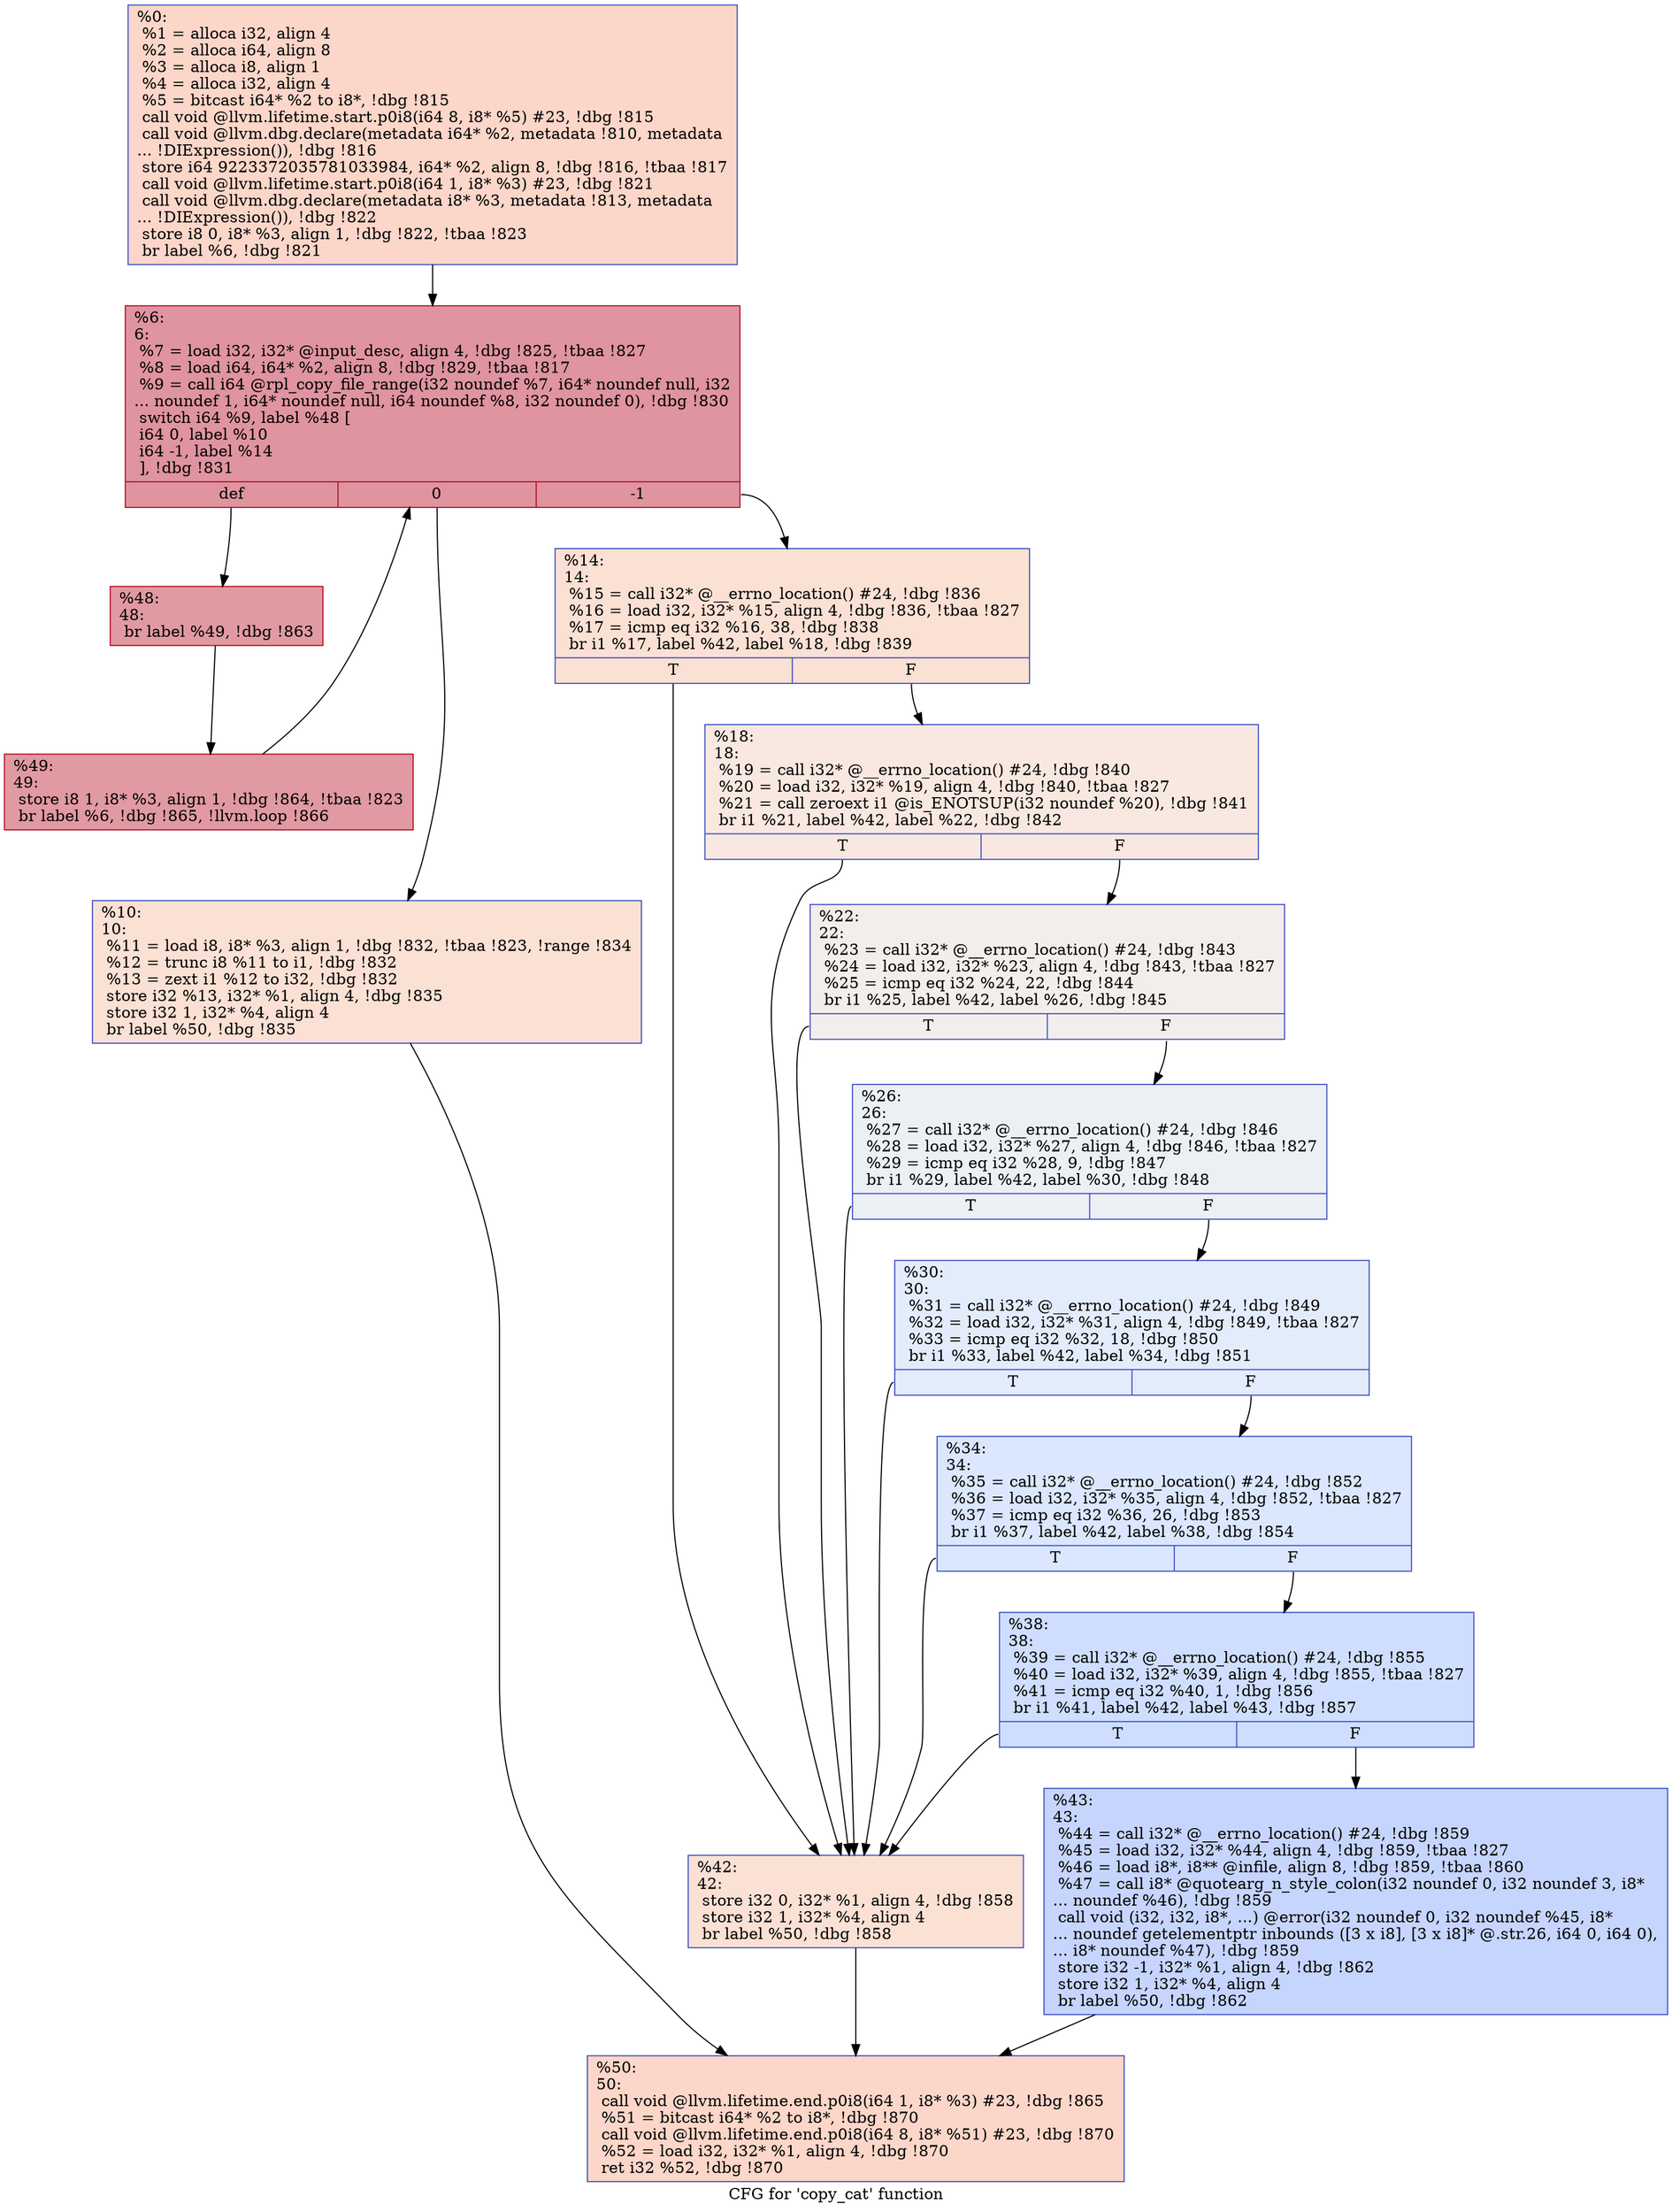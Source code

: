digraph "CFG for 'copy_cat' function" {
	label="CFG for 'copy_cat' function";

	Node0x7cb820 [shape=record,color="#3d50c3ff", style=filled, fillcolor="#f6a38570",label="{%0:\l  %1 = alloca i32, align 4\l  %2 = alloca i64, align 8\l  %3 = alloca i8, align 1\l  %4 = alloca i32, align 4\l  %5 = bitcast i64* %2 to i8*, !dbg !815\l  call void @llvm.lifetime.start.p0i8(i64 8, i8* %5) #23, !dbg !815\l  call void @llvm.dbg.declare(metadata i64* %2, metadata !810, metadata\l... !DIExpression()), !dbg !816\l  store i64 9223372035781033984, i64* %2, align 8, !dbg !816, !tbaa !817\l  call void @llvm.lifetime.start.p0i8(i64 1, i8* %3) #23, !dbg !821\l  call void @llvm.dbg.declare(metadata i8* %3, metadata !813, metadata\l... !DIExpression()), !dbg !822\l  store i8 0, i8* %3, align 1, !dbg !822, !tbaa !823\l  br label %6, !dbg !821\l}"];
	Node0x7cb820 -> Node0x7cb8f0;
	Node0x7cb8f0 [shape=record,color="#b70d28ff", style=filled, fillcolor="#b70d2870",label="{%6:\l6:                                                \l  %7 = load i32, i32* @input_desc, align 4, !dbg !825, !tbaa !827\l  %8 = load i64, i64* %2, align 8, !dbg !829, !tbaa !817\l  %9 = call i64 @rpl_copy_file_range(i32 noundef %7, i64* noundef null, i32\l... noundef 1, i64* noundef null, i64 noundef %8, i32 noundef 0), !dbg !830\l  switch i64 %9, label %48 [\l    i64 0, label %10\l    i64 -1, label %14\l  ], !dbg !831\l|{<s0>def|<s1>0|<s2>-1}}"];
	Node0x7cb8f0:s0 -> Node0x7cbc60;
	Node0x7cb8f0:s1 -> Node0x7cb940;
	Node0x7cb8f0:s2 -> Node0x7cb990;
	Node0x7cb940 [shape=record,color="#3d50c3ff", style=filled, fillcolor="#f7b99e70",label="{%10:\l10:                                               \l  %11 = load i8, i8* %3, align 1, !dbg !832, !tbaa !823, !range !834\l  %12 = trunc i8 %11 to i1, !dbg !832\l  %13 = zext i1 %12 to i32, !dbg !832\l  store i32 %13, i32* %1, align 4, !dbg !835\l  store i32 1, i32* %4, align 4\l  br label %50, !dbg !835\l}"];
	Node0x7cb940 -> Node0x7cbd00;
	Node0x7cb990 [shape=record,color="#3d50c3ff", style=filled, fillcolor="#f7b99e70",label="{%14:\l14:                                               \l  %15 = call i32* @__errno_location() #24, !dbg !836\l  %16 = load i32, i32* %15, align 4, !dbg !836, !tbaa !827\l  %17 = icmp eq i32 %16, 38, !dbg !838\l  br i1 %17, label %42, label %18, !dbg !839\l|{<s0>T|<s1>F}}"];
	Node0x7cb990:s0 -> Node0x7cbbc0;
	Node0x7cb990:s1 -> Node0x7cb9e0;
	Node0x7cb9e0 [shape=record,color="#3d50c3ff", style=filled, fillcolor="#f1ccb870",label="{%18:\l18:                                               \l  %19 = call i32* @__errno_location() #24, !dbg !840\l  %20 = load i32, i32* %19, align 4, !dbg !840, !tbaa !827\l  %21 = call zeroext i1 @is_ENOTSUP(i32 noundef %20), !dbg !841\l  br i1 %21, label %42, label %22, !dbg !842\l|{<s0>T|<s1>F}}"];
	Node0x7cb9e0:s0 -> Node0x7cbbc0;
	Node0x7cb9e0:s1 -> Node0x7cba30;
	Node0x7cba30 [shape=record,color="#3d50c3ff", style=filled, fillcolor="#e5d8d170",label="{%22:\l22:                                               \l  %23 = call i32* @__errno_location() #24, !dbg !843\l  %24 = load i32, i32* %23, align 4, !dbg !843, !tbaa !827\l  %25 = icmp eq i32 %24, 22, !dbg !844\l  br i1 %25, label %42, label %26, !dbg !845\l|{<s0>T|<s1>F}}"];
	Node0x7cba30:s0 -> Node0x7cbbc0;
	Node0x7cba30:s1 -> Node0x7cba80;
	Node0x7cba80 [shape=record,color="#3d50c3ff", style=filled, fillcolor="#d4dbe670",label="{%26:\l26:                                               \l  %27 = call i32* @__errno_location() #24, !dbg !846\l  %28 = load i32, i32* %27, align 4, !dbg !846, !tbaa !827\l  %29 = icmp eq i32 %28, 9, !dbg !847\l  br i1 %29, label %42, label %30, !dbg !848\l|{<s0>T|<s1>F}}"];
	Node0x7cba80:s0 -> Node0x7cbbc0;
	Node0x7cba80:s1 -> Node0x7cbad0;
	Node0x7cbad0 [shape=record,color="#3d50c3ff", style=filled, fillcolor="#bfd3f670",label="{%30:\l30:                                               \l  %31 = call i32* @__errno_location() #24, !dbg !849\l  %32 = load i32, i32* %31, align 4, !dbg !849, !tbaa !827\l  %33 = icmp eq i32 %32, 18, !dbg !850\l  br i1 %33, label %42, label %34, !dbg !851\l|{<s0>T|<s1>F}}"];
	Node0x7cbad0:s0 -> Node0x7cbbc0;
	Node0x7cbad0:s1 -> Node0x7cbb20;
	Node0x7cbb20 [shape=record,color="#3d50c3ff", style=filled, fillcolor="#abc8fd70",label="{%34:\l34:                                               \l  %35 = call i32* @__errno_location() #24, !dbg !852\l  %36 = load i32, i32* %35, align 4, !dbg !852, !tbaa !827\l  %37 = icmp eq i32 %36, 26, !dbg !853\l  br i1 %37, label %42, label %38, !dbg !854\l|{<s0>T|<s1>F}}"];
	Node0x7cbb20:s0 -> Node0x7cbbc0;
	Node0x7cbb20:s1 -> Node0x7cbb70;
	Node0x7cbb70 [shape=record,color="#3d50c3ff", style=filled, fillcolor="#93b5fe70",label="{%38:\l38:                                               \l  %39 = call i32* @__errno_location() #24, !dbg !855\l  %40 = load i32, i32* %39, align 4, !dbg !855, !tbaa !827\l  %41 = icmp eq i32 %40, 1, !dbg !856\l  br i1 %41, label %42, label %43, !dbg !857\l|{<s0>T|<s1>F}}"];
	Node0x7cbb70:s0 -> Node0x7cbbc0;
	Node0x7cbb70:s1 -> Node0x7cbc10;
	Node0x7cbbc0 [shape=record,color="#3d50c3ff", style=filled, fillcolor="#f7b99e70",label="{%42:\l42:                                               \l  store i32 0, i32* %1, align 4, !dbg !858\l  store i32 1, i32* %4, align 4\l  br label %50, !dbg !858\l}"];
	Node0x7cbbc0 -> Node0x7cbd00;
	Node0x7cbc10 [shape=record,color="#3d50c3ff", style=filled, fillcolor="#7ea1fa70",label="{%43:\l43:                                               \l  %44 = call i32* @__errno_location() #24, !dbg !859\l  %45 = load i32, i32* %44, align 4, !dbg !859, !tbaa !827\l  %46 = load i8*, i8** @infile, align 8, !dbg !859, !tbaa !860\l  %47 = call i8* @quotearg_n_style_colon(i32 noundef 0, i32 noundef 3, i8*\l... noundef %46), !dbg !859\l  call void (i32, i32, i8*, ...) @error(i32 noundef 0, i32 noundef %45, i8*\l... noundef getelementptr inbounds ([3 x i8], [3 x i8]* @.str.26, i64 0, i64 0),\l... i8* noundef %47), !dbg !859\l  store i32 -1, i32* %1, align 4, !dbg !862\l  store i32 1, i32* %4, align 4\l  br label %50, !dbg !862\l}"];
	Node0x7cbc10 -> Node0x7cbd00;
	Node0x7cbc60 [shape=record,color="#b70d28ff", style=filled, fillcolor="#bb1b2c70",label="{%48:\l48:                                               \l  br label %49, !dbg !863\l}"];
	Node0x7cbc60 -> Node0x7cbcb0;
	Node0x7cbcb0 [shape=record,color="#b70d28ff", style=filled, fillcolor="#bb1b2c70",label="{%49:\l49:                                               \l  store i8 1, i8* %3, align 1, !dbg !864, !tbaa !823\l  br label %6, !dbg !865, !llvm.loop !866\l}"];
	Node0x7cbcb0 -> Node0x7cb8f0;
	Node0x7cbd00 [shape=record,color="#3d50c3ff", style=filled, fillcolor="#f6a38570",label="{%50:\l50:                                               \l  call void @llvm.lifetime.end.p0i8(i64 1, i8* %3) #23, !dbg !865\l  %51 = bitcast i64* %2 to i8*, !dbg !870\l  call void @llvm.lifetime.end.p0i8(i64 8, i8* %51) #23, !dbg !870\l  %52 = load i32, i32* %1, align 4, !dbg !870\l  ret i32 %52, !dbg !870\l}"];
}
